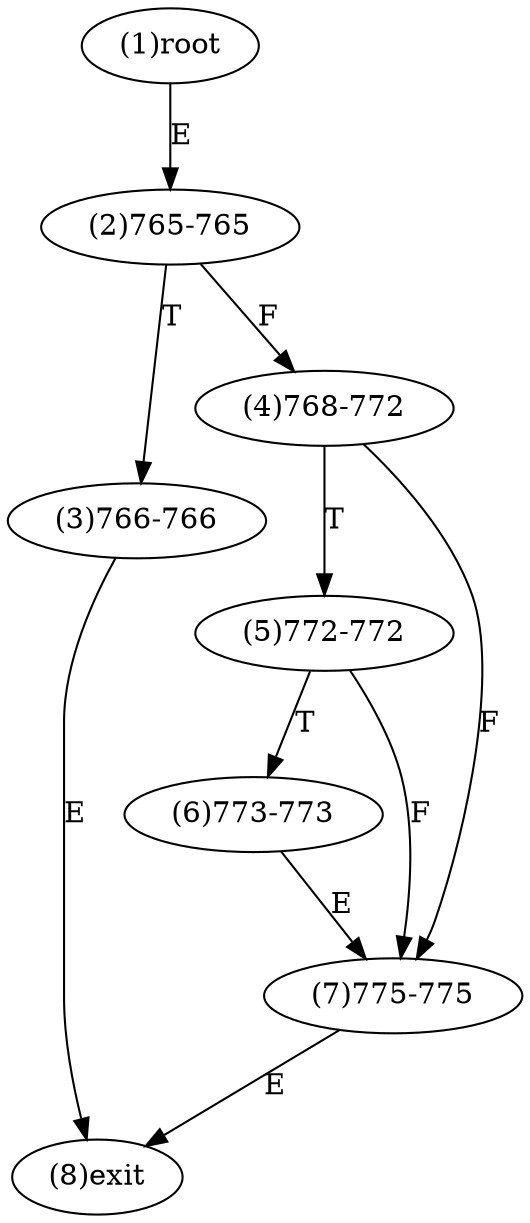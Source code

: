 digraph "" { 
1[ label="(1)root"];
2[ label="(2)765-765"];
3[ label="(3)766-766"];
4[ label="(4)768-772"];
5[ label="(5)772-772"];
6[ label="(6)773-773"];
7[ label="(7)775-775"];
8[ label="(8)exit"];
1->2[ label="E"];
2->4[ label="F"];
2->3[ label="T"];
3->8[ label="E"];
4->7[ label="F"];
4->5[ label="T"];
5->7[ label="F"];
5->6[ label="T"];
6->7[ label="E"];
7->8[ label="E"];
}